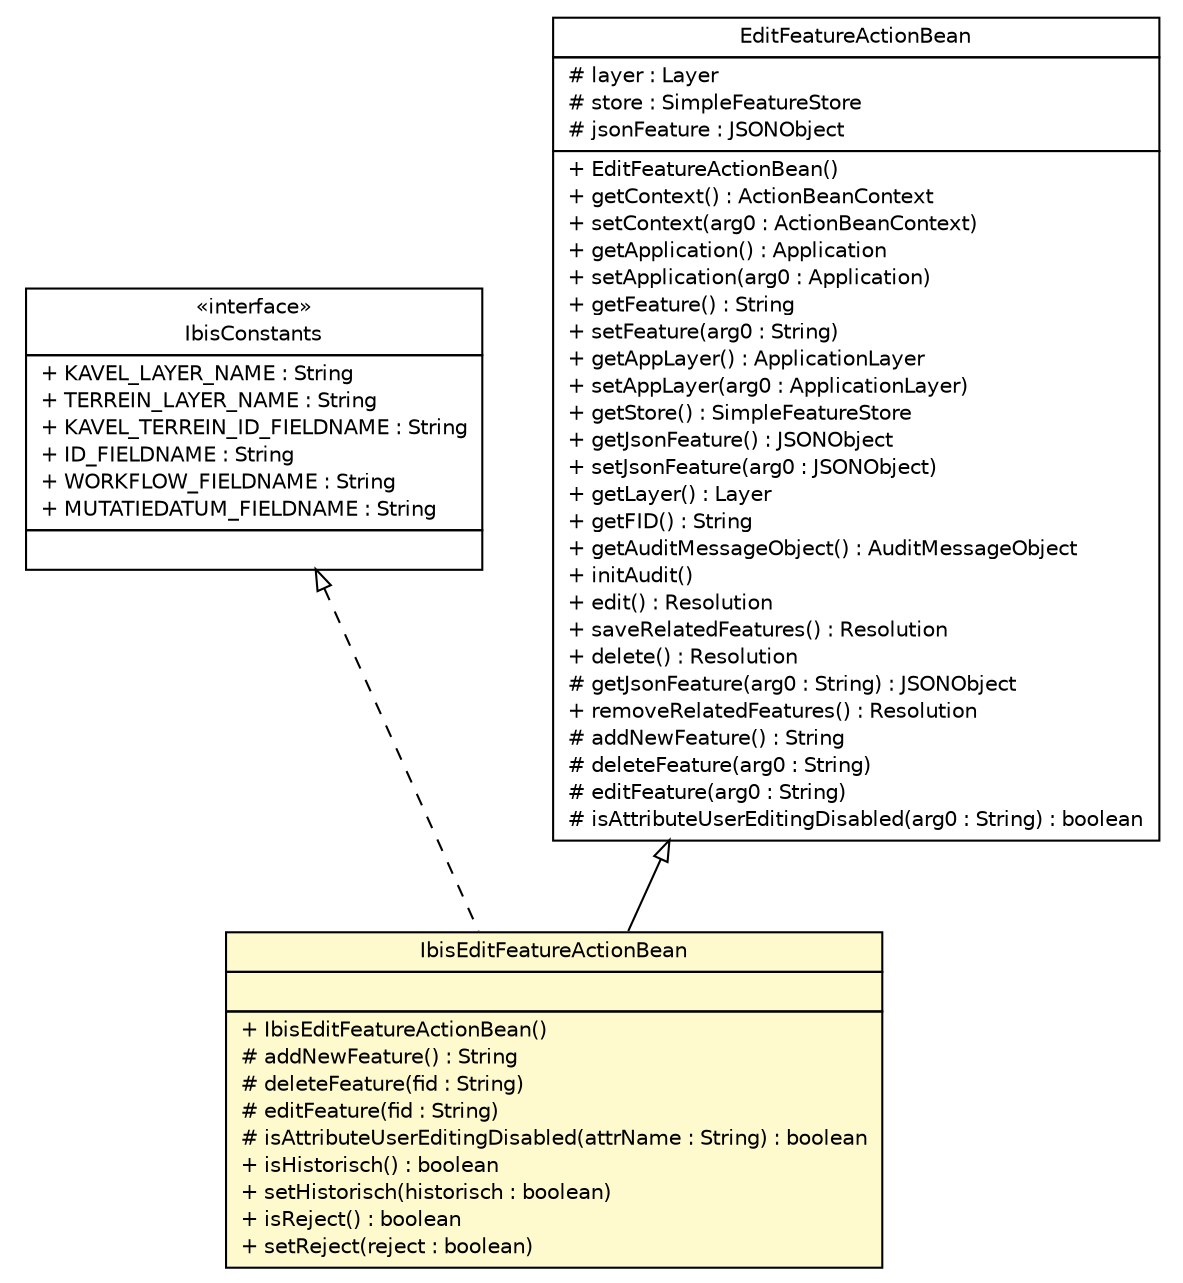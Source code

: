 #!/usr/local/bin/dot
#
# Class diagram 
# Generated by UMLGraph version R5_6-24-gf6e263 (http://www.umlgraph.org/)
#

digraph G {
	edge [fontname="Helvetica",fontsize=10,labelfontname="Helvetica",labelfontsize=10];
	node [fontname="Helvetica",fontsize=10,shape=plaintext];
	nodesep=0.25;
	ranksep=0.5;
	// nl.b3p.viewer.ibis.util.IbisConstants
	c204 [label=<<table title="nl.b3p.viewer.ibis.util.IbisConstants" border="0" cellborder="1" cellspacing="0" cellpadding="2" port="p" href="../ibis/util/IbisConstants.html">
		<tr><td><table border="0" cellspacing="0" cellpadding="1">
<tr><td align="center" balign="center"> &#171;interface&#187; </td></tr>
<tr><td align="center" balign="center"> IbisConstants </td></tr>
		</table></td></tr>
		<tr><td><table border="0" cellspacing="0" cellpadding="1">
<tr><td align="left" balign="left"> + KAVEL_LAYER_NAME : String </td></tr>
<tr><td align="left" balign="left"> + TERREIN_LAYER_NAME : String </td></tr>
<tr><td align="left" balign="left"> + KAVEL_TERREIN_ID_FIELDNAME : String </td></tr>
<tr><td align="left" balign="left"> + ID_FIELDNAME : String </td></tr>
<tr><td align="left" balign="left"> + WORKFLOW_FIELDNAME : String </td></tr>
<tr><td align="left" balign="left"> + MUTATIEDATUM_FIELDNAME : String </td></tr>
		</table></td></tr>
		<tr><td><table border="0" cellspacing="0" cellpadding="1">
<tr><td align="left" balign="left">  </td></tr>
		</table></td></tr>
		</table>>, URL="../ibis/util/IbisConstants.html", fontname="Helvetica", fontcolor="black", fontsize=10.0];
	// nl.b3p.viewer.stripes.IbisEditFeatureActionBean
	c215 [label=<<table title="nl.b3p.viewer.stripes.IbisEditFeatureActionBean" border="0" cellborder="1" cellspacing="0" cellpadding="2" port="p" bgcolor="lemonChiffon" href="./IbisEditFeatureActionBean.html">
		<tr><td><table border="0" cellspacing="0" cellpadding="1">
<tr><td align="center" balign="center"> IbisEditFeatureActionBean </td></tr>
		</table></td></tr>
		<tr><td><table border="0" cellspacing="0" cellpadding="1">
<tr><td align="left" balign="left">  </td></tr>
		</table></td></tr>
		<tr><td><table border="0" cellspacing="0" cellpadding="1">
<tr><td align="left" balign="left"> + IbisEditFeatureActionBean() </td></tr>
<tr><td align="left" balign="left"> # addNewFeature() : String </td></tr>
<tr><td align="left" balign="left"> # deleteFeature(fid : String) </td></tr>
<tr><td align="left" balign="left"> # editFeature(fid : String) </td></tr>
<tr><td align="left" balign="left"> # isAttributeUserEditingDisabled(attrName : String) : boolean </td></tr>
<tr><td align="left" balign="left"> + isHistorisch() : boolean </td></tr>
<tr><td align="left" balign="left"> + setHistorisch(historisch : boolean) </td></tr>
<tr><td align="left" balign="left"> + isReject() : boolean </td></tr>
<tr><td align="left" balign="left"> + setReject(reject : boolean) </td></tr>
		</table></td></tr>
		</table>>, URL="./IbisEditFeatureActionBean.html", fontname="Helvetica", fontcolor="black", fontsize=10.0];
	//nl.b3p.viewer.stripes.IbisEditFeatureActionBean extends nl.b3p.viewer.stripes.EditFeatureActionBean
	c217:p -> c215:p [dir=back,arrowtail=empty];
	//nl.b3p.viewer.stripes.IbisEditFeatureActionBean implements nl.b3p.viewer.ibis.util.IbisConstants
	c204:p -> c215:p [dir=back,arrowtail=empty,style=dashed];
	// nl.b3p.viewer.stripes.EditFeatureActionBean
	c217 [label=<<table title="nl.b3p.viewer.stripes.EditFeatureActionBean" border="0" cellborder="1" cellspacing="0" cellpadding="2" port="p">
		<tr><td><table border="0" cellspacing="0" cellpadding="1">
<tr><td align="center" balign="center"> EditFeatureActionBean </td></tr>
		</table></td></tr>
		<tr><td><table border="0" cellspacing="0" cellpadding="1">
<tr><td align="left" balign="left"> # layer : Layer </td></tr>
<tr><td align="left" balign="left"> # store : SimpleFeatureStore </td></tr>
<tr><td align="left" balign="left"> # jsonFeature : JSONObject </td></tr>
		</table></td></tr>
		<tr><td><table border="0" cellspacing="0" cellpadding="1">
<tr><td align="left" balign="left"> + EditFeatureActionBean() </td></tr>
<tr><td align="left" balign="left"> + getContext() : ActionBeanContext </td></tr>
<tr><td align="left" balign="left"> + setContext(arg0 : ActionBeanContext) </td></tr>
<tr><td align="left" balign="left"> + getApplication() : Application </td></tr>
<tr><td align="left" balign="left"> + setApplication(arg0 : Application) </td></tr>
<tr><td align="left" balign="left"> + getFeature() : String </td></tr>
<tr><td align="left" balign="left"> + setFeature(arg0 : String) </td></tr>
<tr><td align="left" balign="left"> + getAppLayer() : ApplicationLayer </td></tr>
<tr><td align="left" balign="left"> + setAppLayer(arg0 : ApplicationLayer) </td></tr>
<tr><td align="left" balign="left"> + getStore() : SimpleFeatureStore </td></tr>
<tr><td align="left" balign="left"> + getJsonFeature() : JSONObject </td></tr>
<tr><td align="left" balign="left"> + setJsonFeature(arg0 : JSONObject) </td></tr>
<tr><td align="left" balign="left"> + getLayer() : Layer </td></tr>
<tr><td align="left" balign="left"> + getFID() : String </td></tr>
<tr><td align="left" balign="left"> + getAuditMessageObject() : AuditMessageObject </td></tr>
<tr><td align="left" balign="left"> + initAudit() </td></tr>
<tr><td align="left" balign="left"> + edit() : Resolution </td></tr>
<tr><td align="left" balign="left"> + saveRelatedFeatures() : Resolution </td></tr>
<tr><td align="left" balign="left"> + delete() : Resolution </td></tr>
<tr><td align="left" balign="left"> # getJsonFeature(arg0 : String) : JSONObject </td></tr>
<tr><td align="left" balign="left"> + removeRelatedFeatures() : Resolution </td></tr>
<tr><td align="left" balign="left"> # addNewFeature() : String </td></tr>
<tr><td align="left" balign="left"> # deleteFeature(arg0 : String) </td></tr>
<tr><td align="left" balign="left"> # editFeature(arg0 : String) </td></tr>
<tr><td align="left" balign="left"> # isAttributeUserEditingDisabled(arg0 : String) : boolean </td></tr>
		</table></td></tr>
		</table>>, URL="null", fontname="Helvetica", fontcolor="black", fontsize=10.0];
}

